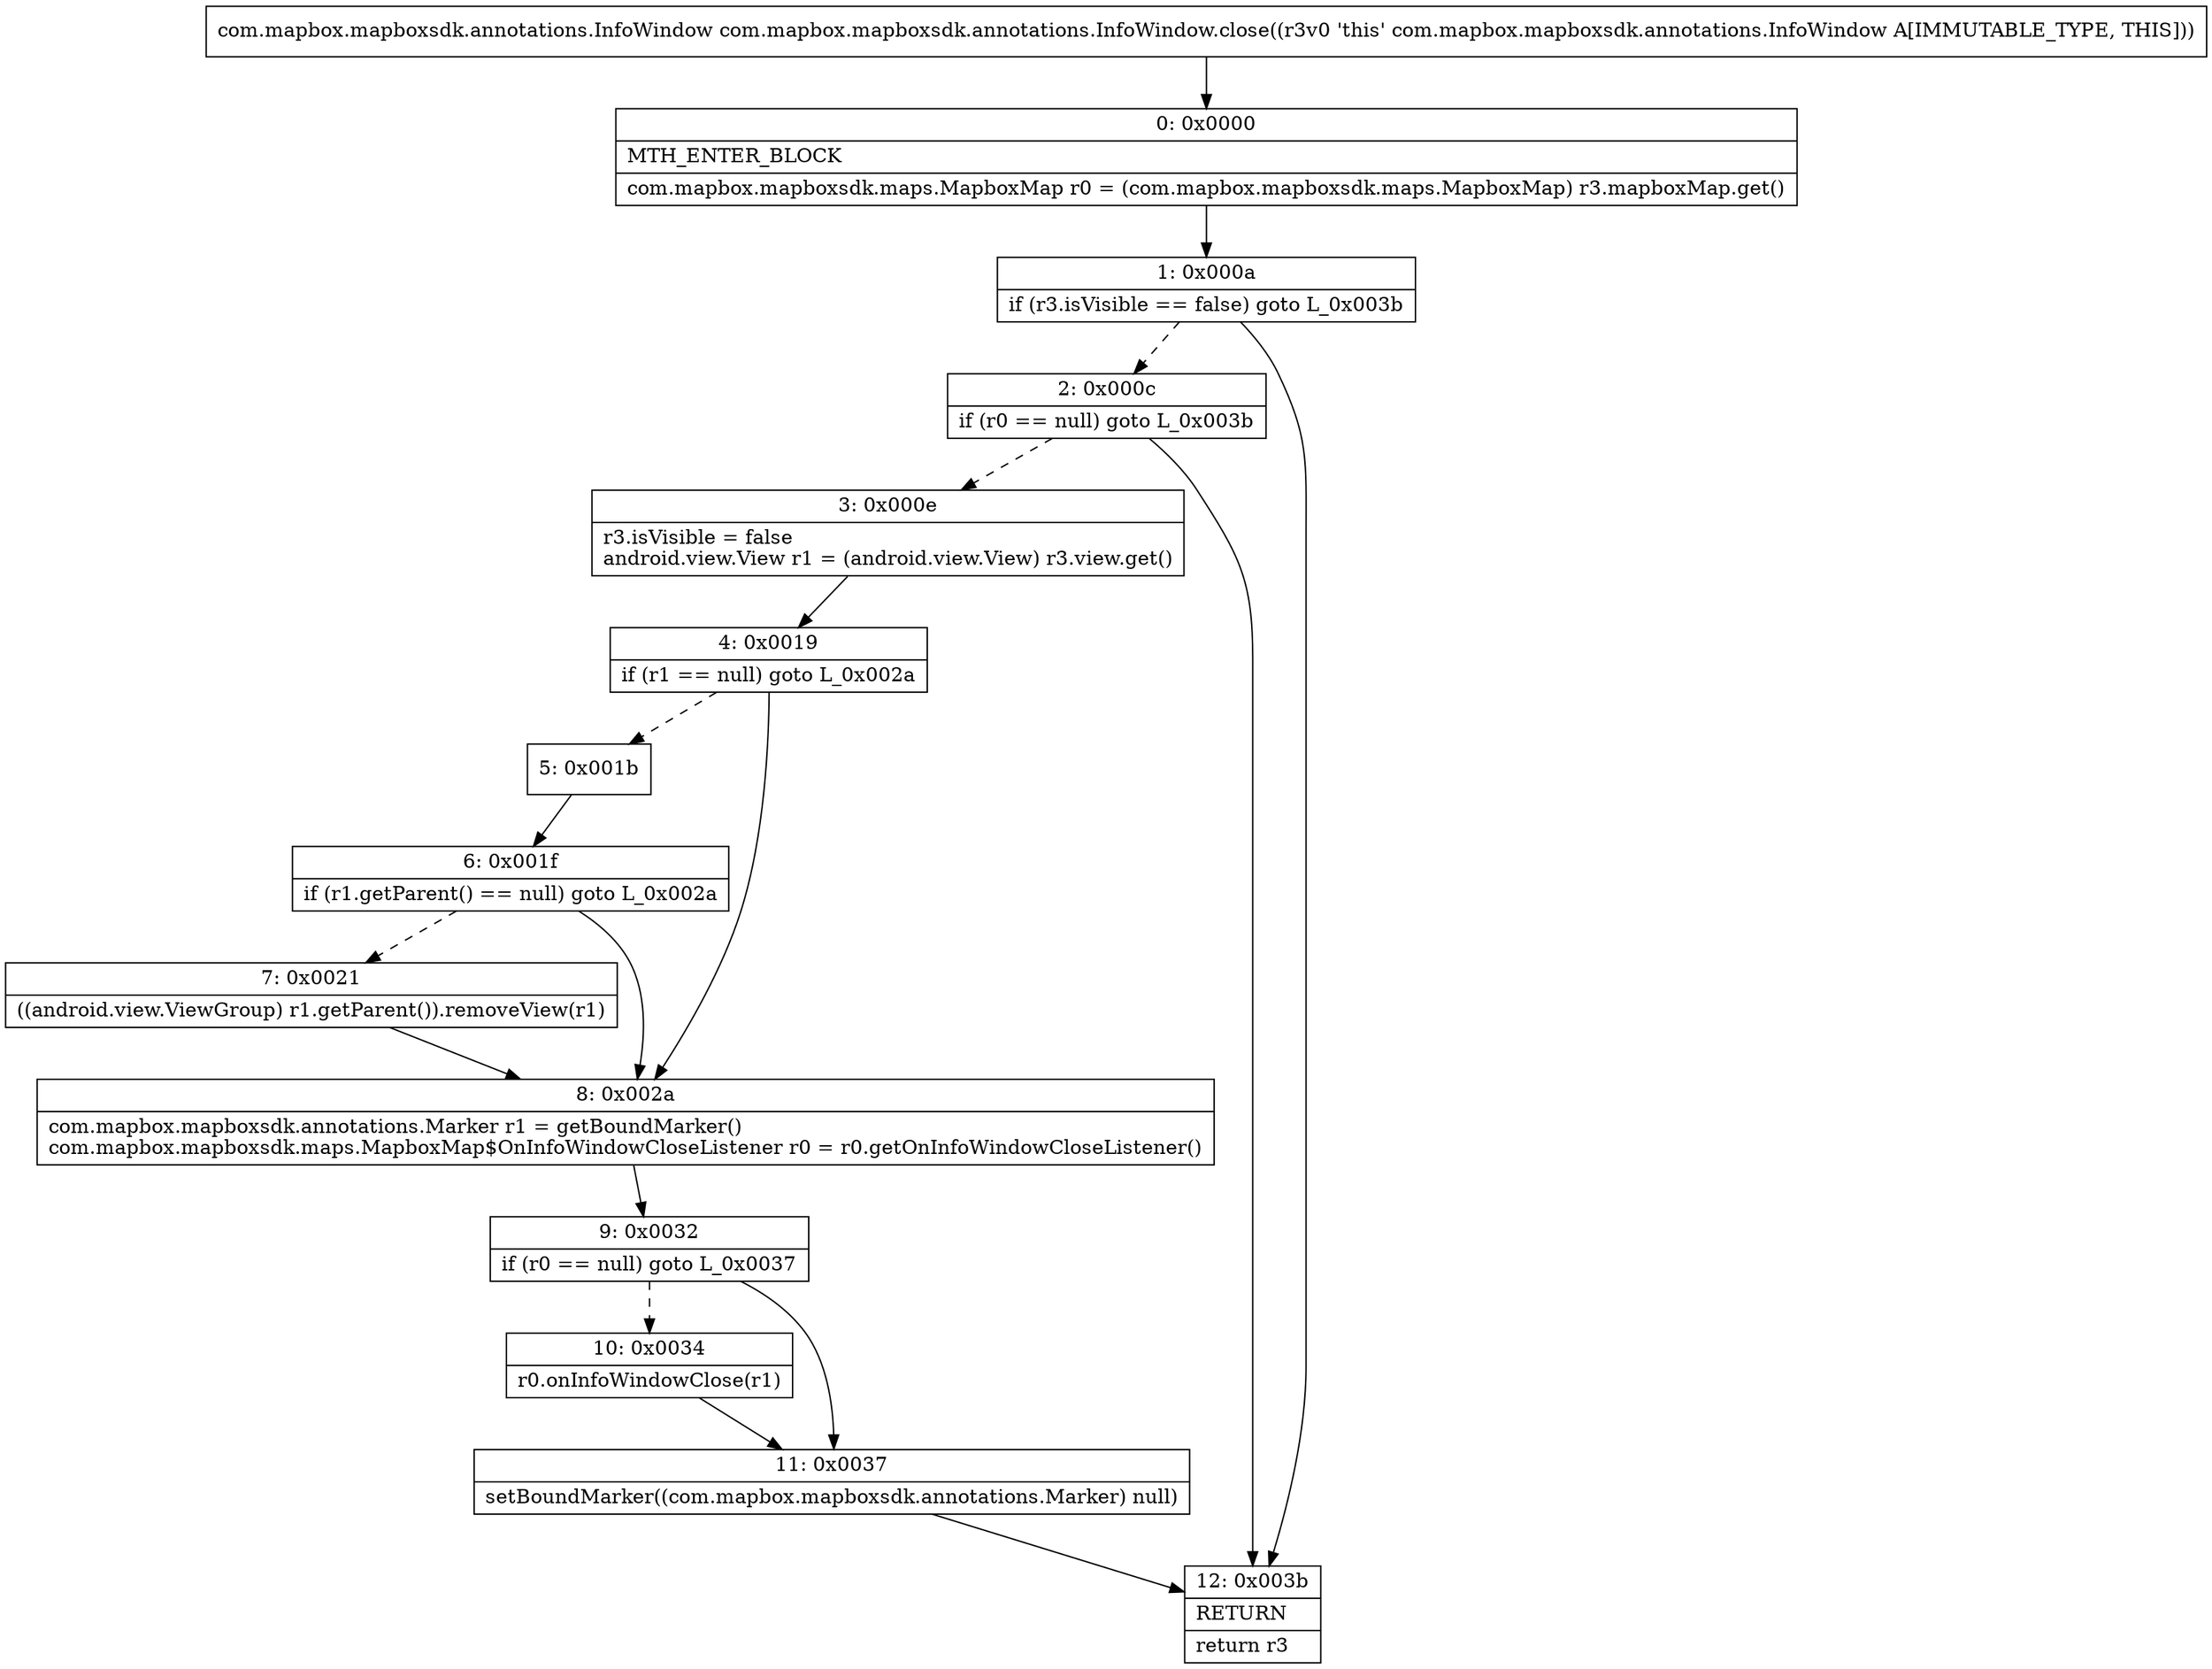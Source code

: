 digraph "CFG forcom.mapbox.mapboxsdk.annotations.InfoWindow.close()Lcom\/mapbox\/mapboxsdk\/annotations\/InfoWindow;" {
Node_0 [shape=record,label="{0\:\ 0x0000|MTH_ENTER_BLOCK\l|com.mapbox.mapboxsdk.maps.MapboxMap r0 = (com.mapbox.mapboxsdk.maps.MapboxMap) r3.mapboxMap.get()\l}"];
Node_1 [shape=record,label="{1\:\ 0x000a|if (r3.isVisible == false) goto L_0x003b\l}"];
Node_2 [shape=record,label="{2\:\ 0x000c|if (r0 == null) goto L_0x003b\l}"];
Node_3 [shape=record,label="{3\:\ 0x000e|r3.isVisible = false\landroid.view.View r1 = (android.view.View) r3.view.get()\l}"];
Node_4 [shape=record,label="{4\:\ 0x0019|if (r1 == null) goto L_0x002a\l}"];
Node_5 [shape=record,label="{5\:\ 0x001b}"];
Node_6 [shape=record,label="{6\:\ 0x001f|if (r1.getParent() == null) goto L_0x002a\l}"];
Node_7 [shape=record,label="{7\:\ 0x0021|((android.view.ViewGroup) r1.getParent()).removeView(r1)\l}"];
Node_8 [shape=record,label="{8\:\ 0x002a|com.mapbox.mapboxsdk.annotations.Marker r1 = getBoundMarker()\lcom.mapbox.mapboxsdk.maps.MapboxMap$OnInfoWindowCloseListener r0 = r0.getOnInfoWindowCloseListener()\l}"];
Node_9 [shape=record,label="{9\:\ 0x0032|if (r0 == null) goto L_0x0037\l}"];
Node_10 [shape=record,label="{10\:\ 0x0034|r0.onInfoWindowClose(r1)\l}"];
Node_11 [shape=record,label="{11\:\ 0x0037|setBoundMarker((com.mapbox.mapboxsdk.annotations.Marker) null)\l}"];
Node_12 [shape=record,label="{12\:\ 0x003b|RETURN\l|return r3\l}"];
MethodNode[shape=record,label="{com.mapbox.mapboxsdk.annotations.InfoWindow com.mapbox.mapboxsdk.annotations.InfoWindow.close((r3v0 'this' com.mapbox.mapboxsdk.annotations.InfoWindow A[IMMUTABLE_TYPE, THIS])) }"];
MethodNode -> Node_0;
Node_0 -> Node_1;
Node_1 -> Node_2[style=dashed];
Node_1 -> Node_12;
Node_2 -> Node_3[style=dashed];
Node_2 -> Node_12;
Node_3 -> Node_4;
Node_4 -> Node_5[style=dashed];
Node_4 -> Node_8;
Node_5 -> Node_6;
Node_6 -> Node_7[style=dashed];
Node_6 -> Node_8;
Node_7 -> Node_8;
Node_8 -> Node_9;
Node_9 -> Node_10[style=dashed];
Node_9 -> Node_11;
Node_10 -> Node_11;
Node_11 -> Node_12;
}

